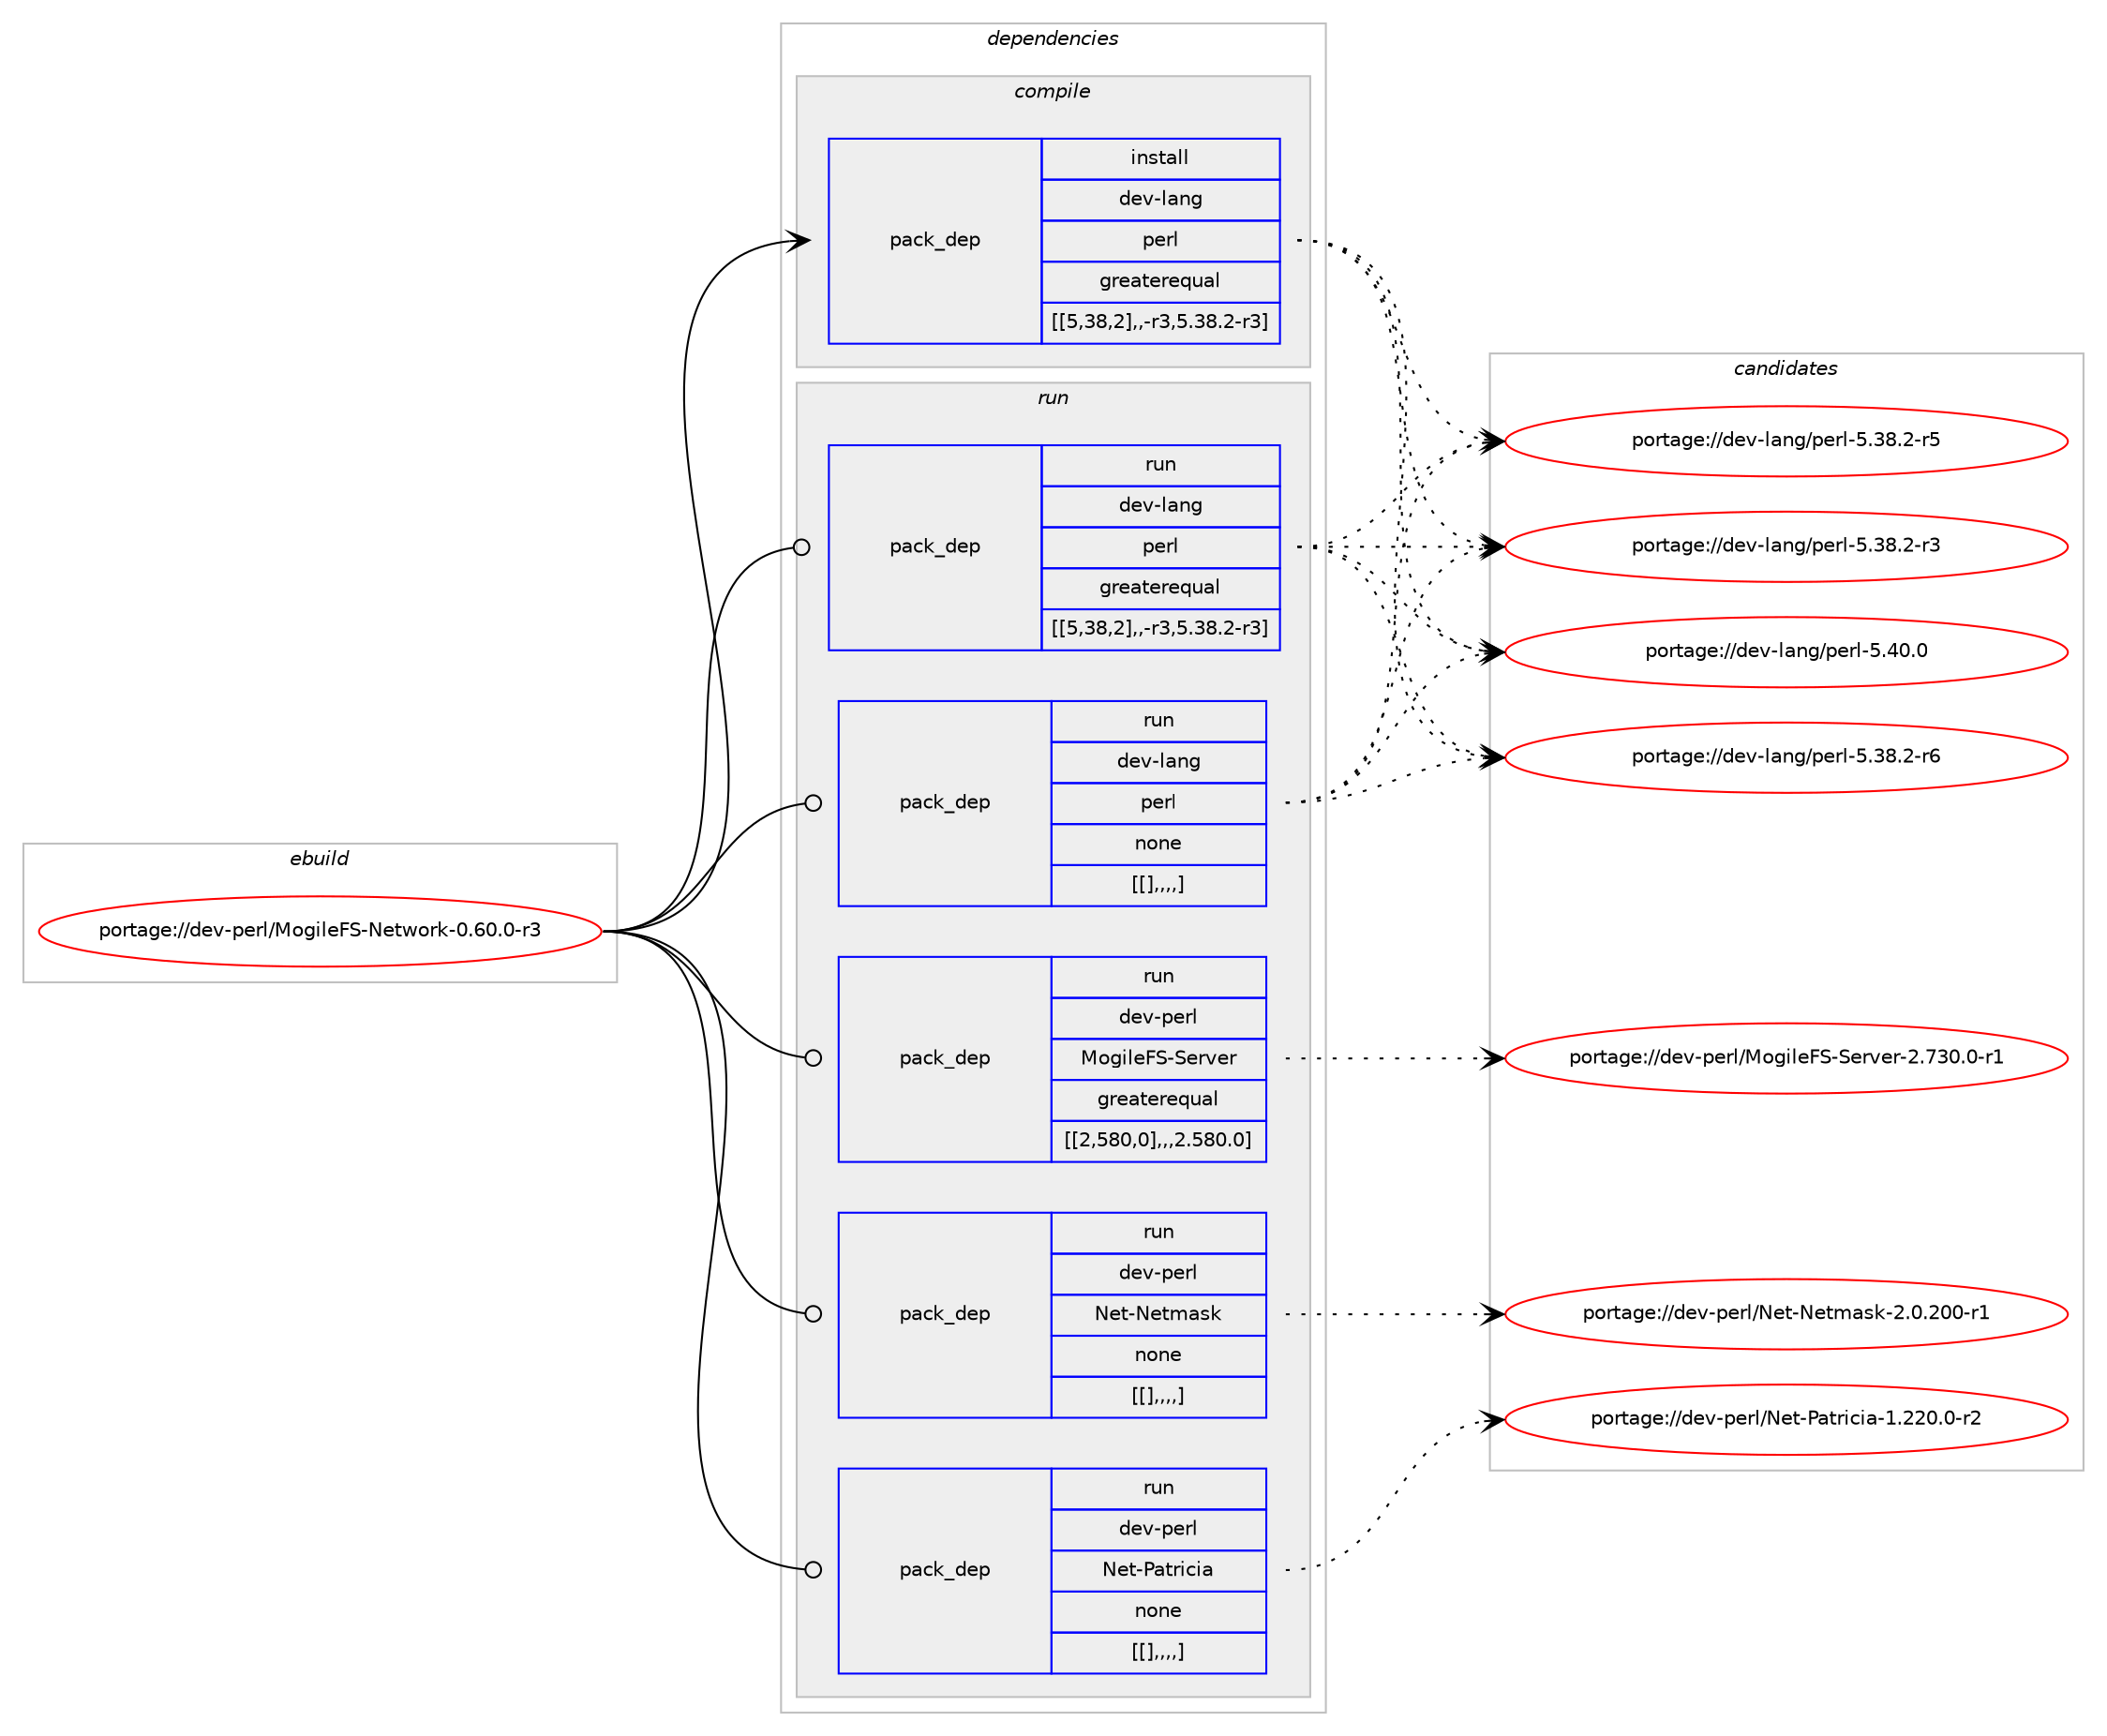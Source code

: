 digraph prolog {

# *************
# Graph options
# *************

newrank=true;
concentrate=true;
compound=true;
graph [rankdir=LR,fontname=Helvetica,fontsize=10,ranksep=1.5];#, ranksep=2.5, nodesep=0.2];
edge  [arrowhead=vee];
node  [fontname=Helvetica,fontsize=10];

# **********
# The ebuild
# **********

subgraph cluster_leftcol {
color=gray;
label=<<i>ebuild</i>>;
id [label="portage://dev-perl/MogileFS-Network-0.60.0-r3", color=red, width=4, href="../dev-perl/MogileFS-Network-0.60.0-r3.svg"];
}

# ****************
# The dependencies
# ****************

subgraph cluster_midcol {
color=gray;
label=<<i>dependencies</i>>;
subgraph cluster_compile {
fillcolor="#eeeeee";
style=filled;
label=<<i>compile</i>>;
subgraph pack102858 {
dependency134994 [label=<<TABLE BORDER="0" CELLBORDER="1" CELLSPACING="0" CELLPADDING="4" WIDTH="220"><TR><TD ROWSPAN="6" CELLPADDING="30">pack_dep</TD></TR><TR><TD WIDTH="110">install</TD></TR><TR><TD>dev-lang</TD></TR><TR><TD>perl</TD></TR><TR><TD>greaterequal</TD></TR><TR><TD>[[5,38,2],,-r3,5.38.2-r3]</TD></TR></TABLE>>, shape=none, color=blue];
}
id:e -> dependency134994:w [weight=20,style="solid",arrowhead="vee"];
}
subgraph cluster_compileandrun {
fillcolor="#eeeeee";
style=filled;
label=<<i>compile and run</i>>;
}
subgraph cluster_run {
fillcolor="#eeeeee";
style=filled;
label=<<i>run</i>>;
subgraph pack102859 {
dependency134995 [label=<<TABLE BORDER="0" CELLBORDER="1" CELLSPACING="0" CELLPADDING="4" WIDTH="220"><TR><TD ROWSPAN="6" CELLPADDING="30">pack_dep</TD></TR><TR><TD WIDTH="110">run</TD></TR><TR><TD>dev-lang</TD></TR><TR><TD>perl</TD></TR><TR><TD>greaterequal</TD></TR><TR><TD>[[5,38,2],,-r3,5.38.2-r3]</TD></TR></TABLE>>, shape=none, color=blue];
}
id:e -> dependency134995:w [weight=20,style="solid",arrowhead="odot"];
subgraph pack102860 {
dependency134996 [label=<<TABLE BORDER="0" CELLBORDER="1" CELLSPACING="0" CELLPADDING="4" WIDTH="220"><TR><TD ROWSPAN="6" CELLPADDING="30">pack_dep</TD></TR><TR><TD WIDTH="110">run</TD></TR><TR><TD>dev-lang</TD></TR><TR><TD>perl</TD></TR><TR><TD>none</TD></TR><TR><TD>[[],,,,]</TD></TR></TABLE>>, shape=none, color=blue];
}
id:e -> dependency134996:w [weight=20,style="solid",arrowhead="odot"];
subgraph pack102861 {
dependency134997 [label=<<TABLE BORDER="0" CELLBORDER="1" CELLSPACING="0" CELLPADDING="4" WIDTH="220"><TR><TD ROWSPAN="6" CELLPADDING="30">pack_dep</TD></TR><TR><TD WIDTH="110">run</TD></TR><TR><TD>dev-perl</TD></TR><TR><TD>MogileFS-Server</TD></TR><TR><TD>greaterequal</TD></TR><TR><TD>[[2,580,0],,,2.580.0]</TD></TR></TABLE>>, shape=none, color=blue];
}
id:e -> dependency134997:w [weight=20,style="solid",arrowhead="odot"];
subgraph pack102862 {
dependency134998 [label=<<TABLE BORDER="0" CELLBORDER="1" CELLSPACING="0" CELLPADDING="4" WIDTH="220"><TR><TD ROWSPAN="6" CELLPADDING="30">pack_dep</TD></TR><TR><TD WIDTH="110">run</TD></TR><TR><TD>dev-perl</TD></TR><TR><TD>Net-Netmask</TD></TR><TR><TD>none</TD></TR><TR><TD>[[],,,,]</TD></TR></TABLE>>, shape=none, color=blue];
}
id:e -> dependency134998:w [weight=20,style="solid",arrowhead="odot"];
subgraph pack102863 {
dependency134999 [label=<<TABLE BORDER="0" CELLBORDER="1" CELLSPACING="0" CELLPADDING="4" WIDTH="220"><TR><TD ROWSPAN="6" CELLPADDING="30">pack_dep</TD></TR><TR><TD WIDTH="110">run</TD></TR><TR><TD>dev-perl</TD></TR><TR><TD>Net-Patricia</TD></TR><TR><TD>none</TD></TR><TR><TD>[[],,,,]</TD></TR></TABLE>>, shape=none, color=blue];
}
id:e -> dependency134999:w [weight=20,style="solid",arrowhead="odot"];
}
}

# **************
# The candidates
# **************

subgraph cluster_choices {
rank=same;
color=gray;
label=<<i>candidates</i>>;

subgraph choice102858 {
color=black;
nodesep=1;
choice10010111845108971101034711210111410845534652484648 [label="portage://dev-lang/perl-5.40.0", color=red, width=4,href="../dev-lang/perl-5.40.0.svg"];
choice100101118451089711010347112101114108455346515646504511454 [label="portage://dev-lang/perl-5.38.2-r6", color=red, width=4,href="../dev-lang/perl-5.38.2-r6.svg"];
choice100101118451089711010347112101114108455346515646504511453 [label="portage://dev-lang/perl-5.38.2-r5", color=red, width=4,href="../dev-lang/perl-5.38.2-r5.svg"];
choice100101118451089711010347112101114108455346515646504511451 [label="portage://dev-lang/perl-5.38.2-r3", color=red, width=4,href="../dev-lang/perl-5.38.2-r3.svg"];
dependency134994:e -> choice10010111845108971101034711210111410845534652484648:w [style=dotted,weight="100"];
dependency134994:e -> choice100101118451089711010347112101114108455346515646504511454:w [style=dotted,weight="100"];
dependency134994:e -> choice100101118451089711010347112101114108455346515646504511453:w [style=dotted,weight="100"];
dependency134994:e -> choice100101118451089711010347112101114108455346515646504511451:w [style=dotted,weight="100"];
}
subgraph choice102859 {
color=black;
nodesep=1;
choice10010111845108971101034711210111410845534652484648 [label="portage://dev-lang/perl-5.40.0", color=red, width=4,href="../dev-lang/perl-5.40.0.svg"];
choice100101118451089711010347112101114108455346515646504511454 [label="portage://dev-lang/perl-5.38.2-r6", color=red, width=4,href="../dev-lang/perl-5.38.2-r6.svg"];
choice100101118451089711010347112101114108455346515646504511453 [label="portage://dev-lang/perl-5.38.2-r5", color=red, width=4,href="../dev-lang/perl-5.38.2-r5.svg"];
choice100101118451089711010347112101114108455346515646504511451 [label="portage://dev-lang/perl-5.38.2-r3", color=red, width=4,href="../dev-lang/perl-5.38.2-r3.svg"];
dependency134995:e -> choice10010111845108971101034711210111410845534652484648:w [style=dotted,weight="100"];
dependency134995:e -> choice100101118451089711010347112101114108455346515646504511454:w [style=dotted,weight="100"];
dependency134995:e -> choice100101118451089711010347112101114108455346515646504511453:w [style=dotted,weight="100"];
dependency134995:e -> choice100101118451089711010347112101114108455346515646504511451:w [style=dotted,weight="100"];
}
subgraph choice102860 {
color=black;
nodesep=1;
choice10010111845108971101034711210111410845534652484648 [label="portage://dev-lang/perl-5.40.0", color=red, width=4,href="../dev-lang/perl-5.40.0.svg"];
choice100101118451089711010347112101114108455346515646504511454 [label="portage://dev-lang/perl-5.38.2-r6", color=red, width=4,href="../dev-lang/perl-5.38.2-r6.svg"];
choice100101118451089711010347112101114108455346515646504511453 [label="portage://dev-lang/perl-5.38.2-r5", color=red, width=4,href="../dev-lang/perl-5.38.2-r5.svg"];
choice100101118451089711010347112101114108455346515646504511451 [label="portage://dev-lang/perl-5.38.2-r3", color=red, width=4,href="../dev-lang/perl-5.38.2-r3.svg"];
dependency134996:e -> choice10010111845108971101034711210111410845534652484648:w [style=dotted,weight="100"];
dependency134996:e -> choice100101118451089711010347112101114108455346515646504511454:w [style=dotted,weight="100"];
dependency134996:e -> choice100101118451089711010347112101114108455346515646504511453:w [style=dotted,weight="100"];
dependency134996:e -> choice100101118451089711010347112101114108455346515646504511451:w [style=dotted,weight="100"];
}
subgraph choice102861 {
color=black;
nodesep=1;
choice1001011184511210111410847771111031051081017083458310111411810111445504655514846484511449 [label="portage://dev-perl/MogileFS-Server-2.730.0-r1", color=red, width=4,href="../dev-perl/MogileFS-Server-2.730.0-r1.svg"];
dependency134997:e -> choice1001011184511210111410847771111031051081017083458310111411810111445504655514846484511449:w [style=dotted,weight="100"];
}
subgraph choice102862 {
color=black;
nodesep=1;
choice10010111845112101114108477810111645781011161099711510745504648465048484511449 [label="portage://dev-perl/Net-Netmask-2.0.200-r1", color=red, width=4,href="../dev-perl/Net-Netmask-2.0.200-r1.svg"];
dependency134998:e -> choice10010111845112101114108477810111645781011161099711510745504648465048484511449:w [style=dotted,weight="100"];
}
subgraph choice102863 {
color=black;
nodesep=1;
choice100101118451121011141084778101116458097116114105991059745494650504846484511450 [label="portage://dev-perl/Net-Patricia-1.220.0-r2", color=red, width=4,href="../dev-perl/Net-Patricia-1.220.0-r2.svg"];
dependency134999:e -> choice100101118451121011141084778101116458097116114105991059745494650504846484511450:w [style=dotted,weight="100"];
}
}

}

